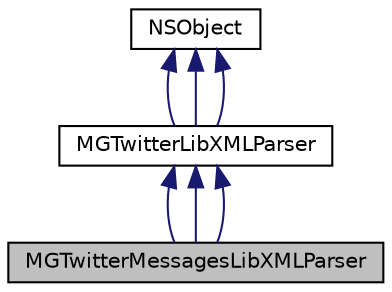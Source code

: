 digraph G
{
  edge [fontname="Helvetica",fontsize="10",labelfontname="Helvetica",labelfontsize="10"];
  node [fontname="Helvetica",fontsize="10",shape=record];
  Node1 [label="MGTwitterMessagesLibXMLParser",height=0.2,width=0.4,color="black", fillcolor="grey75", style="filled" fontcolor="black"];
  Node2 -> Node1 [dir="back",color="midnightblue",fontsize="10",style="solid",fontname="Helvetica"];
  Node2 [label="MGTwitterLibXMLParser",height=0.2,width=0.4,color="black", fillcolor="white", style="filled",URL="$interface_m_g_twitter_lib_x_m_l_parser.html"];
  Node3 -> Node2 [dir="back",color="midnightblue",fontsize="10",style="solid",fontname="Helvetica"];
  Node3 [label="NSObject",height=0.2,width=0.4,color="black", fillcolor="white", style="filled",URL="$class_n_s_object.html"];
  Node3 -> Node2 [dir="back",color="midnightblue",fontsize="10",style="solid",fontname="Helvetica"];
  Node3 -> Node2 [dir="back",color="midnightblue",fontsize="10",style="solid",fontname="Helvetica"];
  Node2 -> Node1 [dir="back",color="midnightblue",fontsize="10",style="solid",fontname="Helvetica"];
  Node2 -> Node1 [dir="back",color="midnightblue",fontsize="10",style="solid",fontname="Helvetica"];
}

